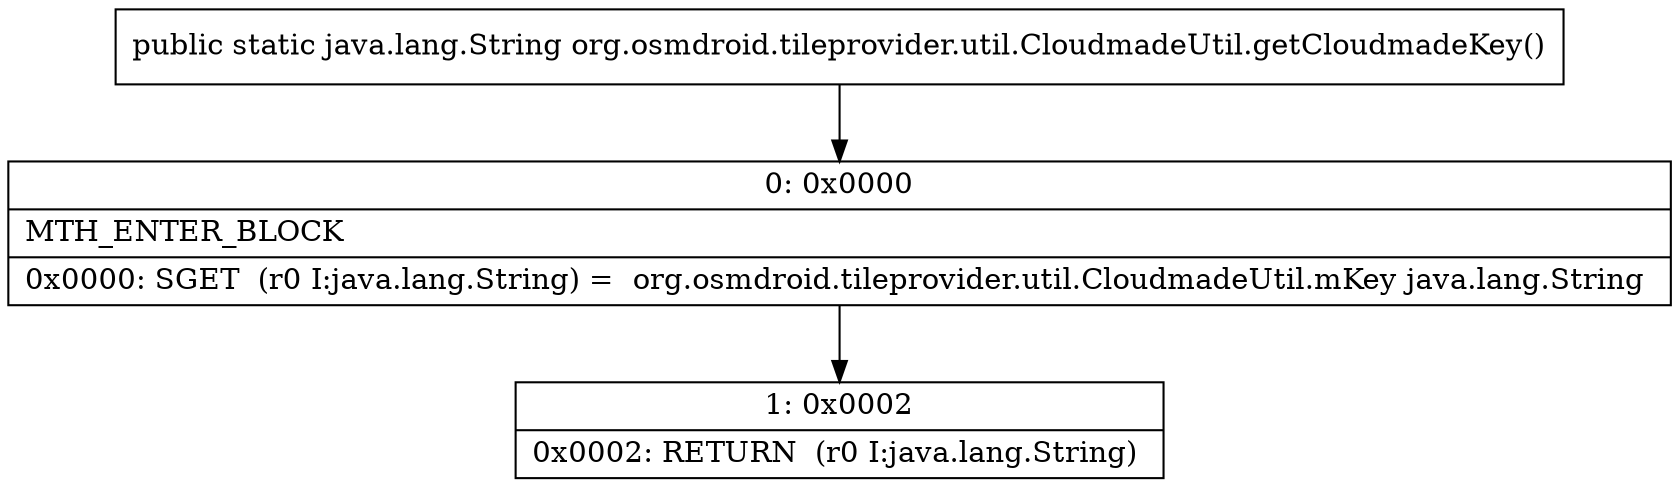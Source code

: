 digraph "CFG fororg.osmdroid.tileprovider.util.CloudmadeUtil.getCloudmadeKey()Ljava\/lang\/String;" {
Node_0 [shape=record,label="{0\:\ 0x0000|MTH_ENTER_BLOCK\l|0x0000: SGET  (r0 I:java.lang.String) =  org.osmdroid.tileprovider.util.CloudmadeUtil.mKey java.lang.String \l}"];
Node_1 [shape=record,label="{1\:\ 0x0002|0x0002: RETURN  (r0 I:java.lang.String) \l}"];
MethodNode[shape=record,label="{public static java.lang.String org.osmdroid.tileprovider.util.CloudmadeUtil.getCloudmadeKey() }"];
MethodNode -> Node_0;
Node_0 -> Node_1;
}

